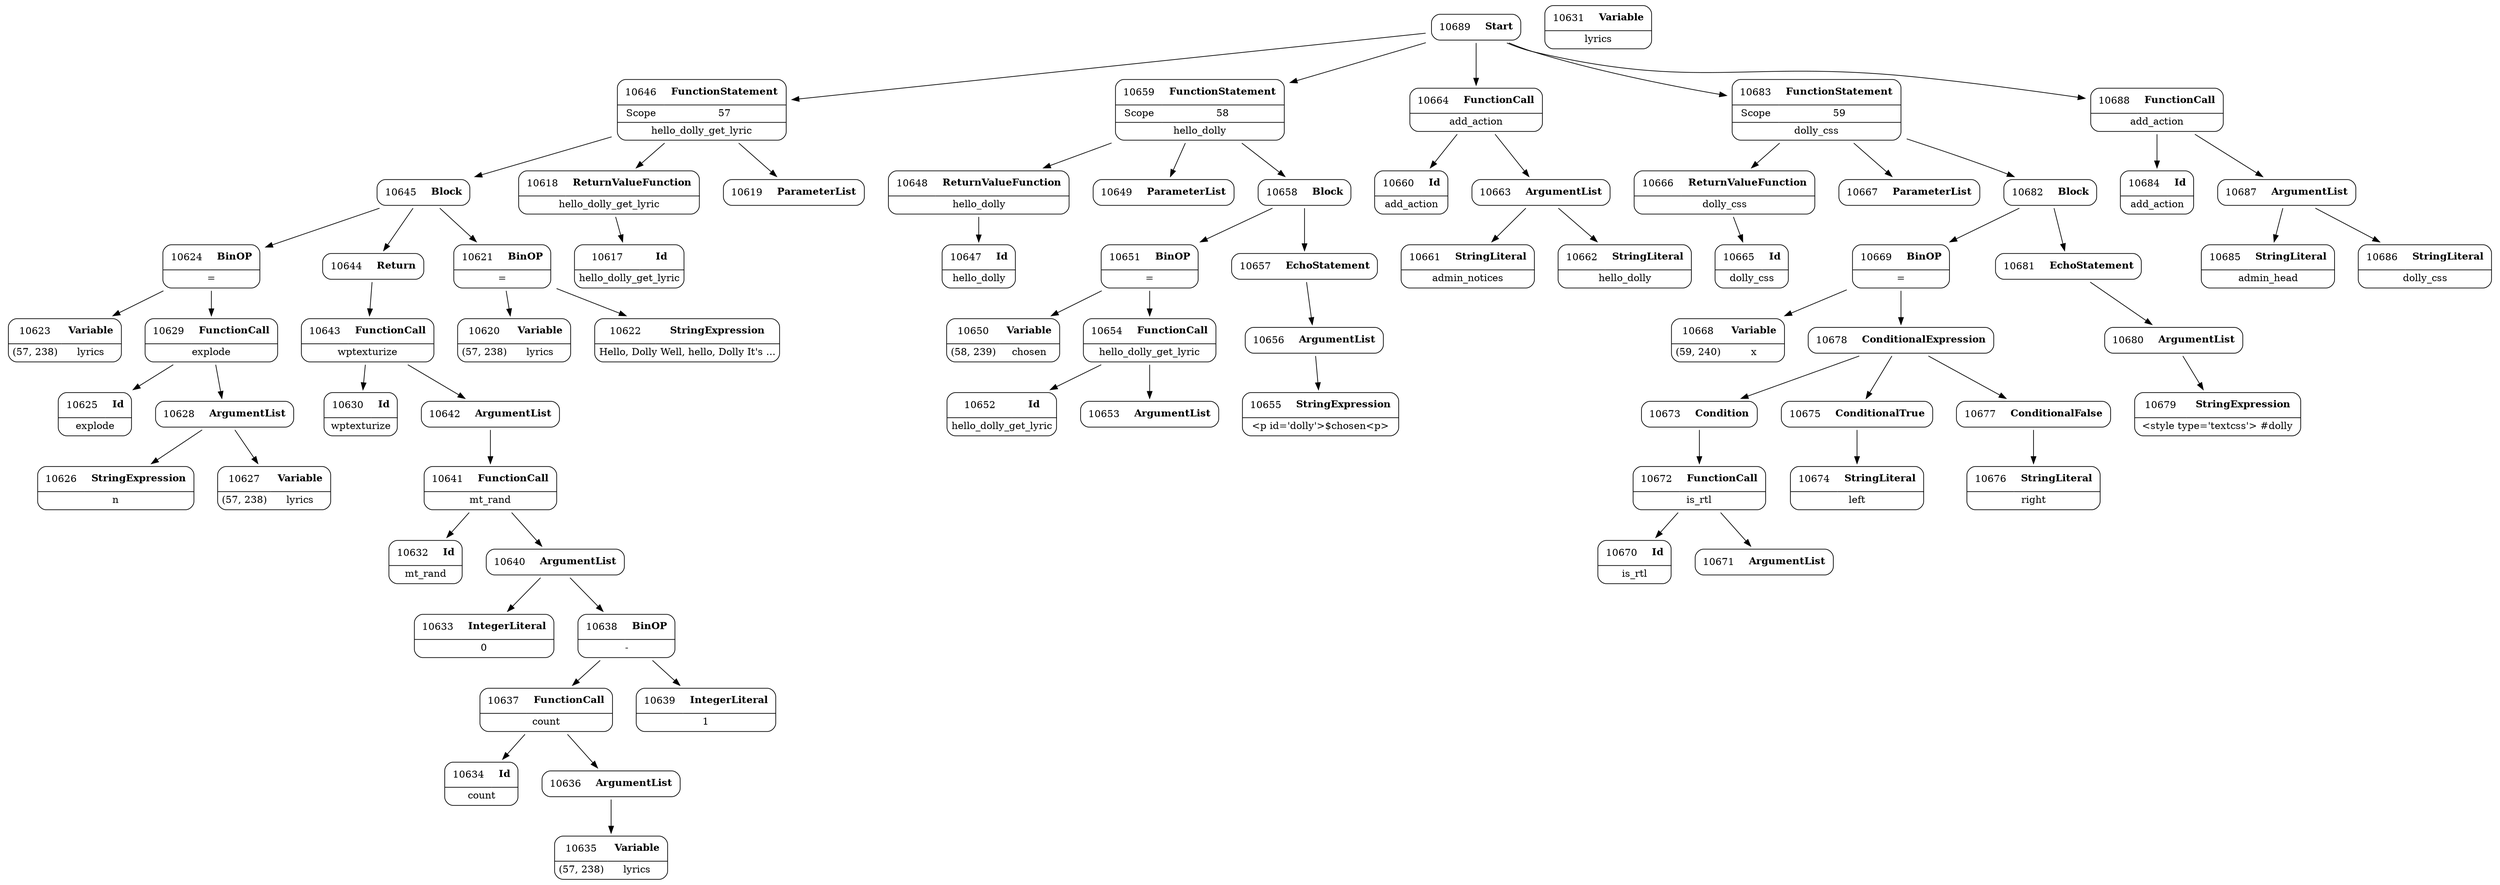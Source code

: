 digraph ast {
node [shape=none];
10624 [label=<<TABLE border='1' cellspacing='0' cellpadding='10' style='rounded' ><TR><TD border='0'>10624</TD><TD border='0'><B>BinOP</B></TD></TR><HR/><TR><TD border='0' cellpadding='5' colspan='2'>=</TD></TR></TABLE>>];
10624 -> 10623 [weight=2];
10624 -> 10629 [weight=2];
10625 [label=<<TABLE border='1' cellspacing='0' cellpadding='10' style='rounded' ><TR><TD border='0'>10625</TD><TD border='0'><B>Id</B></TD></TR><HR/><TR><TD border='0' cellpadding='5' colspan='2'>explode</TD></TR></TABLE>>];
10626 [label=<<TABLE border='1' cellspacing='0' cellpadding='10' style='rounded' ><TR><TD border='0'>10626</TD><TD border='0'><B>StringExpression</B></TD></TR><HR/><TR><TD border='0' cellpadding='5' colspan='2'>n</TD></TR></TABLE>>];
10627 [label=<<TABLE border='1' cellspacing='0' cellpadding='10' style='rounded' ><TR><TD border='0'>10627</TD><TD border='0'><B>Variable</B></TD></TR><HR/><TR><TD border='0' cellpadding='5'>(57, 238)</TD><TD border='0' cellpadding='5'>lyrics</TD></TR></TABLE>>];
10628 [label=<<TABLE border='1' cellspacing='0' cellpadding='10' style='rounded' ><TR><TD border='0'>10628</TD><TD border='0'><B>ArgumentList</B></TD></TR></TABLE>>];
10628 -> 10626 [weight=2];
10628 -> 10627 [weight=2];
10629 [label=<<TABLE border='1' cellspacing='0' cellpadding='10' style='rounded' ><TR><TD border='0'>10629</TD><TD border='0'><B>FunctionCall</B></TD></TR><HR/><TR><TD border='0' cellpadding='5' colspan='2'>explode</TD></TR></TABLE>>];
10629 -> 10625 [weight=2];
10629 -> 10628 [weight=2];
10630 [label=<<TABLE border='1' cellspacing='0' cellpadding='10' style='rounded' ><TR><TD border='0'>10630</TD><TD border='0'><B>Id</B></TD></TR><HR/><TR><TD border='0' cellpadding='5' colspan='2'>wptexturize</TD></TR></TABLE>>];
10631 [label=<<TABLE border='1' cellspacing='0' cellpadding='10' style='rounded' ><TR><TD border='0'>10631</TD><TD border='0'><B>Variable</B></TD></TR><HR/><TR><TD border='0' cellpadding='5' colspan='2'>lyrics</TD></TR></TABLE>>];
10632 [label=<<TABLE border='1' cellspacing='0' cellpadding='10' style='rounded' ><TR><TD border='0'>10632</TD><TD border='0'><B>Id</B></TD></TR><HR/><TR><TD border='0' cellpadding='5' colspan='2'>mt_rand</TD></TR></TABLE>>];
10633 [label=<<TABLE border='1' cellspacing='0' cellpadding='10' style='rounded' ><TR><TD border='0'>10633</TD><TD border='0'><B>IntegerLiteral</B></TD></TR><HR/><TR><TD border='0' cellpadding='5' colspan='2'>0</TD></TR></TABLE>>];
10634 [label=<<TABLE border='1' cellspacing='0' cellpadding='10' style='rounded' ><TR><TD border='0'>10634</TD><TD border='0'><B>Id</B></TD></TR><HR/><TR><TD border='0' cellpadding='5' colspan='2'>count</TD></TR></TABLE>>];
10635 [label=<<TABLE border='1' cellspacing='0' cellpadding='10' style='rounded' ><TR><TD border='0'>10635</TD><TD border='0'><B>Variable</B></TD></TR><HR/><TR><TD border='0' cellpadding='5'>(57, 238)</TD><TD border='0' cellpadding='5'>lyrics</TD></TR></TABLE>>];
10636 [label=<<TABLE border='1' cellspacing='0' cellpadding='10' style='rounded' ><TR><TD border='0'>10636</TD><TD border='0'><B>ArgumentList</B></TD></TR></TABLE>>];
10636 -> 10635 [weight=2];
10637 [label=<<TABLE border='1' cellspacing='0' cellpadding='10' style='rounded' ><TR><TD border='0'>10637</TD><TD border='0'><B>FunctionCall</B></TD></TR><HR/><TR><TD border='0' cellpadding='5' colspan='2'>count</TD></TR></TABLE>>];
10637 -> 10634 [weight=2];
10637 -> 10636 [weight=2];
10638 [label=<<TABLE border='1' cellspacing='0' cellpadding='10' style='rounded' ><TR><TD border='0'>10638</TD><TD border='0'><B>BinOP</B></TD></TR><HR/><TR><TD border='0' cellpadding='5' colspan='2'>-</TD></TR></TABLE>>];
10638 -> 10637 [weight=2];
10638 -> 10639 [weight=2];
10639 [label=<<TABLE border='1' cellspacing='0' cellpadding='10' style='rounded' ><TR><TD border='0'>10639</TD><TD border='0'><B>IntegerLiteral</B></TD></TR><HR/><TR><TD border='0' cellpadding='5' colspan='2'>1</TD></TR></TABLE>>];
10640 [label=<<TABLE border='1' cellspacing='0' cellpadding='10' style='rounded' ><TR><TD border='0'>10640</TD><TD border='0'><B>ArgumentList</B></TD></TR></TABLE>>];
10640 -> 10633 [weight=2];
10640 -> 10638 [weight=2];
10641 [label=<<TABLE border='1' cellspacing='0' cellpadding='10' style='rounded' ><TR><TD border='0'>10641</TD><TD border='0'><B>FunctionCall</B></TD></TR><HR/><TR><TD border='0' cellpadding='5' colspan='2'>mt_rand</TD></TR></TABLE>>];
10641 -> 10632 [weight=2];
10641 -> 10640 [weight=2];
10642 [label=<<TABLE border='1' cellspacing='0' cellpadding='10' style='rounded' ><TR><TD border='0'>10642</TD><TD border='0'><B>ArgumentList</B></TD></TR></TABLE>>];
10642 -> 10641 [weight=2];
10643 [label=<<TABLE border='1' cellspacing='0' cellpadding='10' style='rounded' ><TR><TD border='0'>10643</TD><TD border='0'><B>FunctionCall</B></TD></TR><HR/><TR><TD border='0' cellpadding='5' colspan='2'>wptexturize</TD></TR></TABLE>>];
10643 -> 10630 [weight=2];
10643 -> 10642 [weight=2];
10644 [label=<<TABLE border='1' cellspacing='0' cellpadding='10' style='rounded' ><TR><TD border='0'>10644</TD><TD border='0'><B>Return</B></TD></TR></TABLE>>];
10644 -> 10643 [weight=2];
10645 [label=<<TABLE border='1' cellspacing='0' cellpadding='10' style='rounded' ><TR><TD border='0'>10645</TD><TD border='0'><B>Block</B></TD></TR></TABLE>>];
10645 -> 10621 [weight=2];
10645 -> 10624 [weight=2];
10645 -> 10644 [weight=2];
10646 [label=<<TABLE border='1' cellspacing='0' cellpadding='10' style='rounded' ><TR><TD border='0'>10646</TD><TD border='0'><B>FunctionStatement</B></TD></TR><HR/><TR><TD border='0' cellpadding='5'>Scope</TD><TD border='0' cellpadding='5'>57</TD></TR><HR/><TR><TD border='0' cellpadding='5' colspan='2'>hello_dolly_get_lyric</TD></TR></TABLE>>];
10646 -> 10618 [weight=2];
10646 -> 10619 [weight=2];
10646 -> 10645 [weight=2];
10647 [label=<<TABLE border='1' cellspacing='0' cellpadding='10' style='rounded' ><TR><TD border='0'>10647</TD><TD border='0'><B>Id</B></TD></TR><HR/><TR><TD border='0' cellpadding='5' colspan='2'>hello_dolly</TD></TR></TABLE>>];
10648 [label=<<TABLE border='1' cellspacing='0' cellpadding='10' style='rounded' ><TR><TD border='0'>10648</TD><TD border='0'><B>ReturnValueFunction</B></TD></TR><HR/><TR><TD border='0' cellpadding='5' colspan='2'>hello_dolly</TD></TR></TABLE>>];
10648 -> 10647 [weight=2];
10649 [label=<<TABLE border='1' cellspacing='0' cellpadding='10' style='rounded' ><TR><TD border='0'>10649</TD><TD border='0'><B>ParameterList</B></TD></TR></TABLE>>];
10650 [label=<<TABLE border='1' cellspacing='0' cellpadding='10' style='rounded' ><TR><TD border='0'>10650</TD><TD border='0'><B>Variable</B></TD></TR><HR/><TR><TD border='0' cellpadding='5'>(58, 239)</TD><TD border='0' cellpadding='5'>chosen</TD></TR></TABLE>>];
10651 [label=<<TABLE border='1' cellspacing='0' cellpadding='10' style='rounded' ><TR><TD border='0'>10651</TD><TD border='0'><B>BinOP</B></TD></TR><HR/><TR><TD border='0' cellpadding='5' colspan='2'>=</TD></TR></TABLE>>];
10651 -> 10650 [weight=2];
10651 -> 10654 [weight=2];
10652 [label=<<TABLE border='1' cellspacing='0' cellpadding='10' style='rounded' ><TR><TD border='0'>10652</TD><TD border='0'><B>Id</B></TD></TR><HR/><TR><TD border='0' cellpadding='5' colspan='2'>hello_dolly_get_lyric</TD></TR></TABLE>>];
10653 [label=<<TABLE border='1' cellspacing='0' cellpadding='10' style='rounded' ><TR><TD border='0'>10653</TD><TD border='0'><B>ArgumentList</B></TD></TR></TABLE>>];
10654 [label=<<TABLE border='1' cellspacing='0' cellpadding='10' style='rounded' ><TR><TD border='0'>10654</TD><TD border='0'><B>FunctionCall</B></TD></TR><HR/><TR><TD border='0' cellpadding='5' colspan='2'>hello_dolly_get_lyric</TD></TR></TABLE>>];
10654 -> 10652 [weight=2];
10654 -> 10653 [weight=2];
10655 [label=<<TABLE border='1' cellspacing='0' cellpadding='10' style='rounded' ><TR><TD border='0'>10655</TD><TD border='0'><B>StringExpression</B></TD></TR><HR/><TR><TD border='0' cellpadding='5' colspan='2'>&lt;p id='dolly'&gt;$chosen&lt;p&gt;</TD></TR></TABLE>>];
10656 [label=<<TABLE border='1' cellspacing='0' cellpadding='10' style='rounded' ><TR><TD border='0'>10656</TD><TD border='0'><B>ArgumentList</B></TD></TR></TABLE>>];
10656 -> 10655 [weight=2];
10657 [label=<<TABLE border='1' cellspacing='0' cellpadding='10' style='rounded' ><TR><TD border='0'>10657</TD><TD border='0'><B>EchoStatement</B></TD></TR></TABLE>>];
10657 -> 10656 [weight=2];
10658 [label=<<TABLE border='1' cellspacing='0' cellpadding='10' style='rounded' ><TR><TD border='0'>10658</TD><TD border='0'><B>Block</B></TD></TR></TABLE>>];
10658 -> 10651 [weight=2];
10658 -> 10657 [weight=2];
10659 [label=<<TABLE border='1' cellspacing='0' cellpadding='10' style='rounded' ><TR><TD border='0'>10659</TD><TD border='0'><B>FunctionStatement</B></TD></TR><HR/><TR><TD border='0' cellpadding='5'>Scope</TD><TD border='0' cellpadding='5'>58</TD></TR><HR/><TR><TD border='0' cellpadding='5' colspan='2'>hello_dolly</TD></TR></TABLE>>];
10659 -> 10648 [weight=2];
10659 -> 10649 [weight=2];
10659 -> 10658 [weight=2];
10660 [label=<<TABLE border='1' cellspacing='0' cellpadding='10' style='rounded' ><TR><TD border='0'>10660</TD><TD border='0'><B>Id</B></TD></TR><HR/><TR><TD border='0' cellpadding='5' colspan='2'>add_action</TD></TR></TABLE>>];
10661 [label=<<TABLE border='1' cellspacing='0' cellpadding='10' style='rounded' ><TR><TD border='0'>10661</TD><TD border='0'><B>StringLiteral</B></TD></TR><HR/><TR><TD border='0' cellpadding='5' colspan='2'>admin_notices</TD></TR></TABLE>>];
10662 [label=<<TABLE border='1' cellspacing='0' cellpadding='10' style='rounded' ><TR><TD border='0'>10662</TD><TD border='0'><B>StringLiteral</B></TD></TR><HR/><TR><TD border='0' cellpadding='5' colspan='2'>hello_dolly</TD></TR></TABLE>>];
10663 [label=<<TABLE border='1' cellspacing='0' cellpadding='10' style='rounded' ><TR><TD border='0'>10663</TD><TD border='0'><B>ArgumentList</B></TD></TR></TABLE>>];
10663 -> 10661 [weight=2];
10663 -> 10662 [weight=2];
10664 [label=<<TABLE border='1' cellspacing='0' cellpadding='10' style='rounded' ><TR><TD border='0'>10664</TD><TD border='0'><B>FunctionCall</B></TD></TR><HR/><TR><TD border='0' cellpadding='5' colspan='2'>add_action</TD></TR></TABLE>>];
10664 -> 10660 [weight=2];
10664 -> 10663 [weight=2];
10665 [label=<<TABLE border='1' cellspacing='0' cellpadding='10' style='rounded' ><TR><TD border='0'>10665</TD><TD border='0'><B>Id</B></TD></TR><HR/><TR><TD border='0' cellpadding='5' colspan='2'>dolly_css</TD></TR></TABLE>>];
10666 [label=<<TABLE border='1' cellspacing='0' cellpadding='10' style='rounded' ><TR><TD border='0'>10666</TD><TD border='0'><B>ReturnValueFunction</B></TD></TR><HR/><TR><TD border='0' cellpadding='5' colspan='2'>dolly_css</TD></TR></TABLE>>];
10666 -> 10665 [weight=2];
10667 [label=<<TABLE border='1' cellspacing='0' cellpadding='10' style='rounded' ><TR><TD border='0'>10667</TD><TD border='0'><B>ParameterList</B></TD></TR></TABLE>>];
10668 [label=<<TABLE border='1' cellspacing='0' cellpadding='10' style='rounded' ><TR><TD border='0'>10668</TD><TD border='0'><B>Variable</B></TD></TR><HR/><TR><TD border='0' cellpadding='5'>(59, 240)</TD><TD border='0' cellpadding='5'>x</TD></TR></TABLE>>];
10669 [label=<<TABLE border='1' cellspacing='0' cellpadding='10' style='rounded' ><TR><TD border='0'>10669</TD><TD border='0'><B>BinOP</B></TD></TR><HR/><TR><TD border='0' cellpadding='5' colspan='2'>=</TD></TR></TABLE>>];
10669 -> 10668 [weight=2];
10669 -> 10678 [weight=2];
10670 [label=<<TABLE border='1' cellspacing='0' cellpadding='10' style='rounded' ><TR><TD border='0'>10670</TD><TD border='0'><B>Id</B></TD></TR><HR/><TR><TD border='0' cellpadding='5' colspan='2'>is_rtl</TD></TR></TABLE>>];
10671 [label=<<TABLE border='1' cellspacing='0' cellpadding='10' style='rounded' ><TR><TD border='0'>10671</TD><TD border='0'><B>ArgumentList</B></TD></TR></TABLE>>];
10672 [label=<<TABLE border='1' cellspacing='0' cellpadding='10' style='rounded' ><TR><TD border='0'>10672</TD><TD border='0'><B>FunctionCall</B></TD></TR><HR/><TR><TD border='0' cellpadding='5' colspan='2'>is_rtl</TD></TR></TABLE>>];
10672 -> 10670 [weight=2];
10672 -> 10671 [weight=2];
10673 [label=<<TABLE border='1' cellspacing='0' cellpadding='10' style='rounded' ><TR><TD border='0'>10673</TD><TD border='0'><B>Condition</B></TD></TR></TABLE>>];
10673 -> 10672 [weight=2];
10674 [label=<<TABLE border='1' cellspacing='0' cellpadding='10' style='rounded' ><TR><TD border='0'>10674</TD><TD border='0'><B>StringLiteral</B></TD></TR><HR/><TR><TD border='0' cellpadding='5' colspan='2'>left</TD></TR></TABLE>>];
10675 [label=<<TABLE border='1' cellspacing='0' cellpadding='10' style='rounded' ><TR><TD border='0'>10675</TD><TD border='0'><B>ConditionalTrue</B></TD></TR></TABLE>>];
10675 -> 10674 [weight=2];
10676 [label=<<TABLE border='1' cellspacing='0' cellpadding='10' style='rounded' ><TR><TD border='0'>10676</TD><TD border='0'><B>StringLiteral</B></TD></TR><HR/><TR><TD border='0' cellpadding='5' colspan='2'>right</TD></TR></TABLE>>];
10677 [label=<<TABLE border='1' cellspacing='0' cellpadding='10' style='rounded' ><TR><TD border='0'>10677</TD><TD border='0'><B>ConditionalFalse</B></TD></TR></TABLE>>];
10677 -> 10676 [weight=2];
10678 [label=<<TABLE border='1' cellspacing='0' cellpadding='10' style='rounded' ><TR><TD border='0'>10678</TD><TD border='0'><B>ConditionalExpression</B></TD></TR></TABLE>>];
10678 -> 10673 [weight=2];
10678 -> 10675 [weight=2];
10678 -> 10677 [weight=2];
10679 [label=<<TABLE border='1' cellspacing='0' cellpadding='10' style='rounded' ><TR><TD border='0'>10679</TD><TD border='0'><B>StringExpression</B></TD></TR><HR/><TR><TD border='0' cellpadding='5' colspan='2'> 	&lt;style type='textcss'&gt; 	#dolly </TD></TR></TABLE>>];
10680 [label=<<TABLE border='1' cellspacing='0' cellpadding='10' style='rounded' ><TR><TD border='0'>10680</TD><TD border='0'><B>ArgumentList</B></TD></TR></TABLE>>];
10680 -> 10679 [weight=2];
10681 [label=<<TABLE border='1' cellspacing='0' cellpadding='10' style='rounded' ><TR><TD border='0'>10681</TD><TD border='0'><B>EchoStatement</B></TD></TR></TABLE>>];
10681 -> 10680 [weight=2];
10682 [label=<<TABLE border='1' cellspacing='0' cellpadding='10' style='rounded' ><TR><TD border='0'>10682</TD><TD border='0'><B>Block</B></TD></TR></TABLE>>];
10682 -> 10669 [weight=2];
10682 -> 10681 [weight=2];
10683 [label=<<TABLE border='1' cellspacing='0' cellpadding='10' style='rounded' ><TR><TD border='0'>10683</TD><TD border='0'><B>FunctionStatement</B></TD></TR><HR/><TR><TD border='0' cellpadding='5'>Scope</TD><TD border='0' cellpadding='5'>59</TD></TR><HR/><TR><TD border='0' cellpadding='5' colspan='2'>dolly_css</TD></TR></TABLE>>];
10683 -> 10666 [weight=2];
10683 -> 10667 [weight=2];
10683 -> 10682 [weight=2];
10684 [label=<<TABLE border='1' cellspacing='0' cellpadding='10' style='rounded' ><TR><TD border='0'>10684</TD><TD border='0'><B>Id</B></TD></TR><HR/><TR><TD border='0' cellpadding='5' colspan='2'>add_action</TD></TR></TABLE>>];
10685 [label=<<TABLE border='1' cellspacing='0' cellpadding='10' style='rounded' ><TR><TD border='0'>10685</TD><TD border='0'><B>StringLiteral</B></TD></TR><HR/><TR><TD border='0' cellpadding='5' colspan='2'>admin_head</TD></TR></TABLE>>];
10686 [label=<<TABLE border='1' cellspacing='0' cellpadding='10' style='rounded' ><TR><TD border='0'>10686</TD><TD border='0'><B>StringLiteral</B></TD></TR><HR/><TR><TD border='0' cellpadding='5' colspan='2'>dolly_css</TD></TR></TABLE>>];
10687 [label=<<TABLE border='1' cellspacing='0' cellpadding='10' style='rounded' ><TR><TD border='0'>10687</TD><TD border='0'><B>ArgumentList</B></TD></TR></TABLE>>];
10687 -> 10685 [weight=2];
10687 -> 10686 [weight=2];
10688 [label=<<TABLE border='1' cellspacing='0' cellpadding='10' style='rounded' ><TR><TD border='0'>10688</TD><TD border='0'><B>FunctionCall</B></TD></TR><HR/><TR><TD border='0' cellpadding='5' colspan='2'>add_action</TD></TR></TABLE>>];
10688 -> 10684 [weight=2];
10688 -> 10687 [weight=2];
10689 [label=<<TABLE border='1' cellspacing='0' cellpadding='10' style='rounded' ><TR><TD border='0'>10689</TD><TD border='0'><B>Start</B></TD></TR></TABLE>>];
10689 -> 10646 [weight=2];
10689 -> 10659 [weight=2];
10689 -> 10664 [weight=2];
10689 -> 10683 [weight=2];
10689 -> 10688 [weight=2];
10617 [label=<<TABLE border='1' cellspacing='0' cellpadding='10' style='rounded' ><TR><TD border='0'>10617</TD><TD border='0'><B>Id</B></TD></TR><HR/><TR><TD border='0' cellpadding='5' colspan='2'>hello_dolly_get_lyric</TD></TR></TABLE>>];
10618 [label=<<TABLE border='1' cellspacing='0' cellpadding='10' style='rounded' ><TR><TD border='0'>10618</TD><TD border='0'><B>ReturnValueFunction</B></TD></TR><HR/><TR><TD border='0' cellpadding='5' colspan='2'>hello_dolly_get_lyric</TD></TR></TABLE>>];
10618 -> 10617 [weight=2];
10619 [label=<<TABLE border='1' cellspacing='0' cellpadding='10' style='rounded' ><TR><TD border='0'>10619</TD><TD border='0'><B>ParameterList</B></TD></TR></TABLE>>];
10620 [label=<<TABLE border='1' cellspacing='0' cellpadding='10' style='rounded' ><TR><TD border='0'>10620</TD><TD border='0'><B>Variable</B></TD></TR><HR/><TR><TD border='0' cellpadding='5'>(57, 238)</TD><TD border='0' cellpadding='5'>lyrics</TD></TR></TABLE>>];
10621 [label=<<TABLE border='1' cellspacing='0' cellpadding='10' style='rounded' ><TR><TD border='0'>10621</TD><TD border='0'><B>BinOP</B></TD></TR><HR/><TR><TD border='0' cellpadding='5' colspan='2'>=</TD></TR></TABLE>>];
10621 -> 10620 [weight=2];
10621 -> 10622 [weight=2];
10622 [label=<<TABLE border='1' cellspacing='0' cellpadding='10' style='rounded' ><TR><TD border='0'>10622</TD><TD border='0'><B>StringExpression</B></TD></TR><HR/><TR><TD border='0' cellpadding='5' colspan='2'>Hello, Dolly Well, hello, Dolly It's ...</TD></TR></TABLE>>];
10623 [label=<<TABLE border='1' cellspacing='0' cellpadding='10' style='rounded' ><TR><TD border='0'>10623</TD><TD border='0'><B>Variable</B></TD></TR><HR/><TR><TD border='0' cellpadding='5'>(57, 238)</TD><TD border='0' cellpadding='5'>lyrics</TD></TR></TABLE>>];
}
